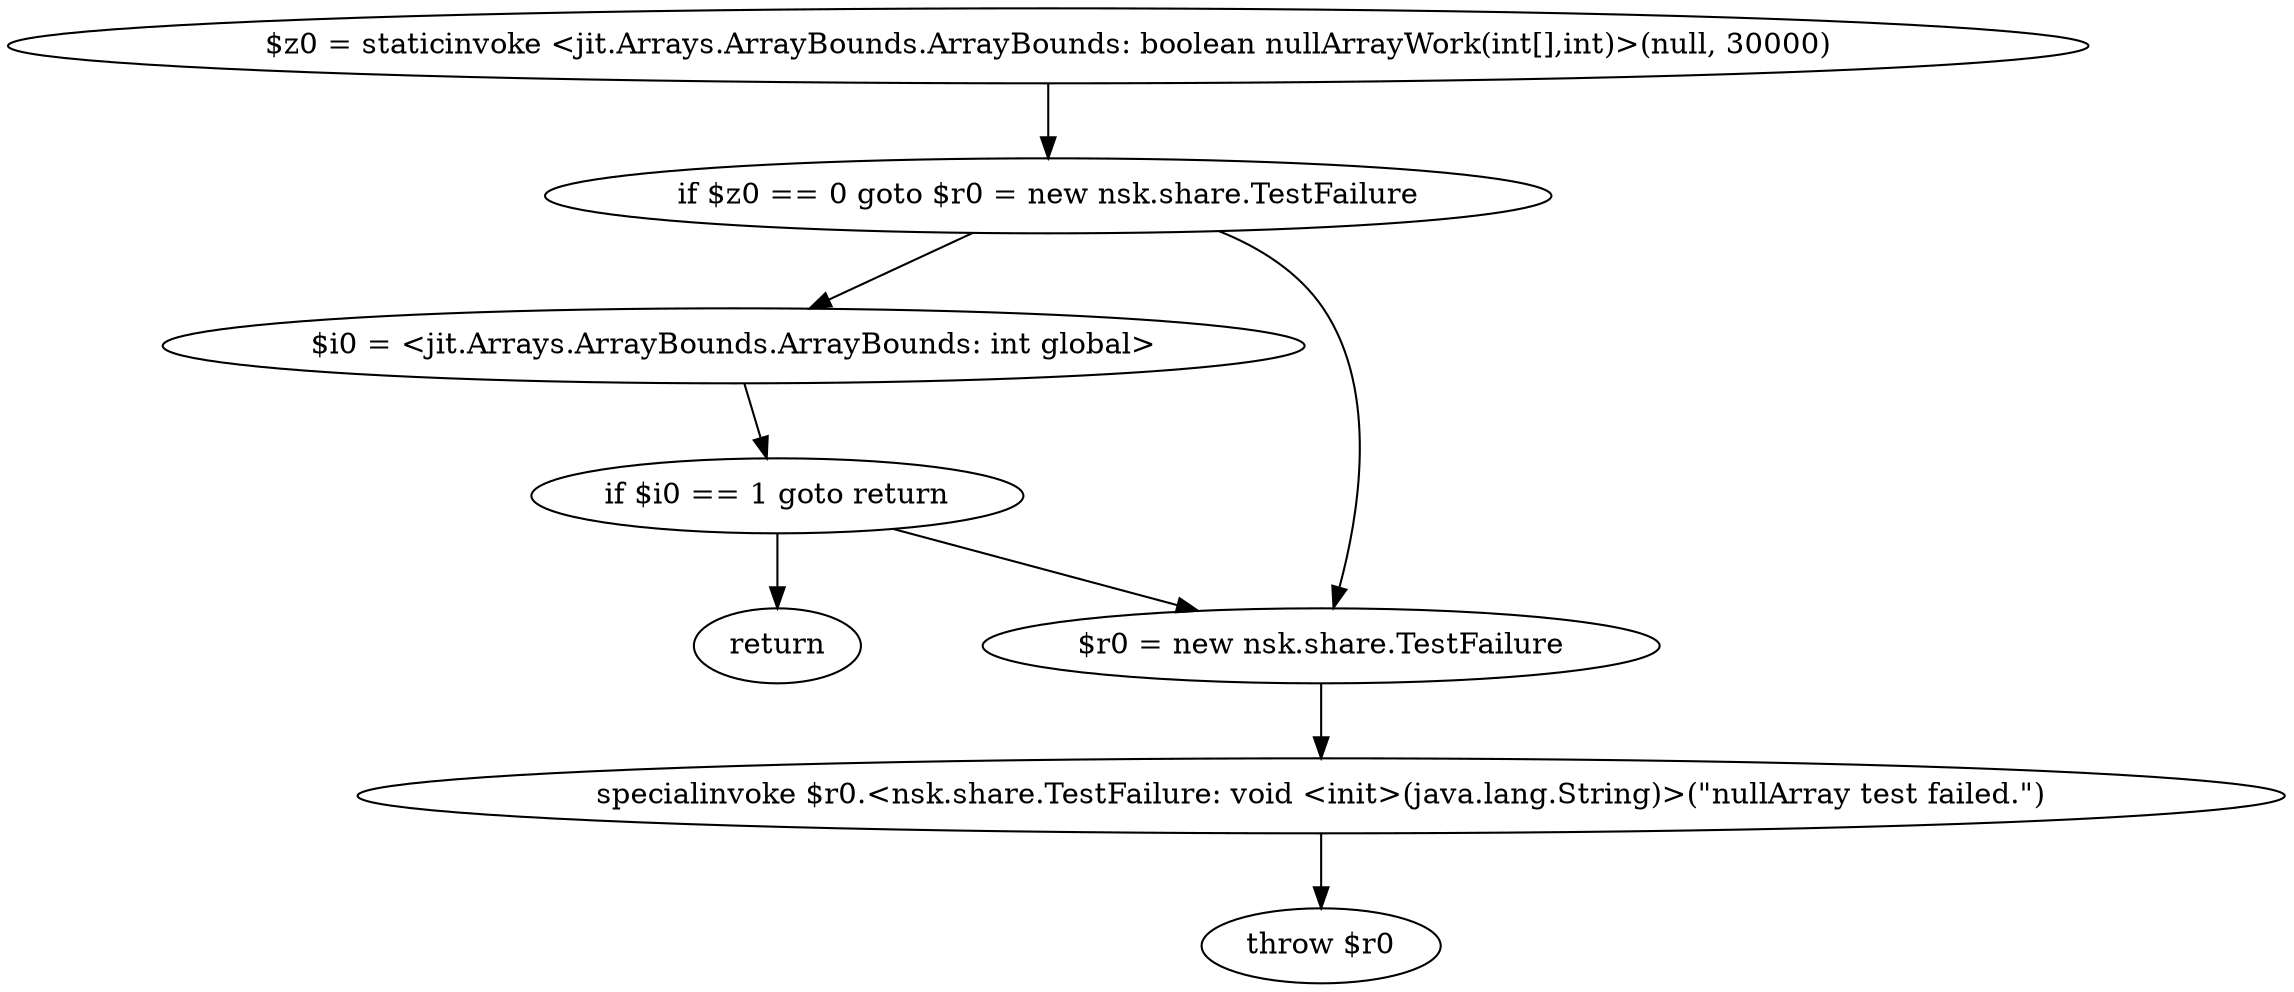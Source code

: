 digraph "unitGraph" {
    "$z0 = staticinvoke <jit.Arrays.ArrayBounds.ArrayBounds: boolean nullArrayWork(int[],int)>(null, 30000)"
    "if $z0 == 0 goto $r0 = new nsk.share.TestFailure"
    "$i0 = <jit.Arrays.ArrayBounds.ArrayBounds: int global>"
    "if $i0 == 1 goto return"
    "$r0 = new nsk.share.TestFailure"
    "specialinvoke $r0.<nsk.share.TestFailure: void <init>(java.lang.String)>(\"nullArray test failed.\")"
    "throw $r0"
    "return"
    "$z0 = staticinvoke <jit.Arrays.ArrayBounds.ArrayBounds: boolean nullArrayWork(int[],int)>(null, 30000)"->"if $z0 == 0 goto $r0 = new nsk.share.TestFailure";
    "if $z0 == 0 goto $r0 = new nsk.share.TestFailure"->"$i0 = <jit.Arrays.ArrayBounds.ArrayBounds: int global>";
    "if $z0 == 0 goto $r0 = new nsk.share.TestFailure"->"$r0 = new nsk.share.TestFailure";
    "$i0 = <jit.Arrays.ArrayBounds.ArrayBounds: int global>"->"if $i0 == 1 goto return";
    "if $i0 == 1 goto return"->"$r0 = new nsk.share.TestFailure";
    "if $i0 == 1 goto return"->"return";
    "$r0 = new nsk.share.TestFailure"->"specialinvoke $r0.<nsk.share.TestFailure: void <init>(java.lang.String)>(\"nullArray test failed.\")";
    "specialinvoke $r0.<nsk.share.TestFailure: void <init>(java.lang.String)>(\"nullArray test failed.\")"->"throw $r0";
}
